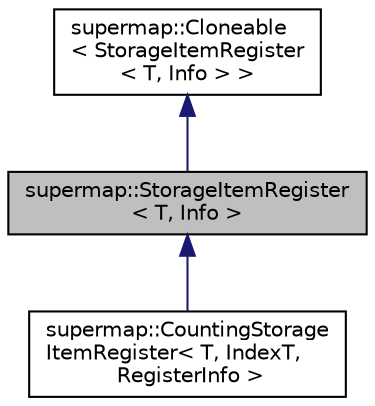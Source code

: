 digraph "supermap::StorageItemRegister&lt; T, Info &gt;"
{
 // LATEX_PDF_SIZE
  edge [fontname="Helvetica",fontsize="10",labelfontname="Helvetica",labelfontsize="10"];
  node [fontname="Helvetica",fontsize="10",shape=record];
  Node1 [label="supermap::StorageItemRegister\l\< T, Info \>",height=0.2,width=0.4,color="black", fillcolor="grey75", style="filled", fontcolor="black",tooltip="An abstract registrar of storage items, which aims to add new items to the storage."];
  Node2 -> Node1 [dir="back",color="midnightblue",fontsize="10",style="solid",fontname="Helvetica"];
  Node2 [label="supermap::Cloneable\l\< StorageItemRegister\l\< T, Info \> \>",height=0.2,width=0.4,color="black", fillcolor="white", style="filled",URL="$classsupermap_1_1Cloneable.html",tooltip=" "];
  Node1 -> Node3 [dir="back",color="midnightblue",fontsize="10",style="solid",fontname="Helvetica"];
  Node3 [label="supermap::CountingStorage\lItemRegister\< T, IndexT,\l RegisterInfo \>",height=0.2,width=0.4,color="black", fillcolor="white", style="filled",URL="$classsupermap_1_1CountingStorageItemRegister.html",tooltip=" "];
}
